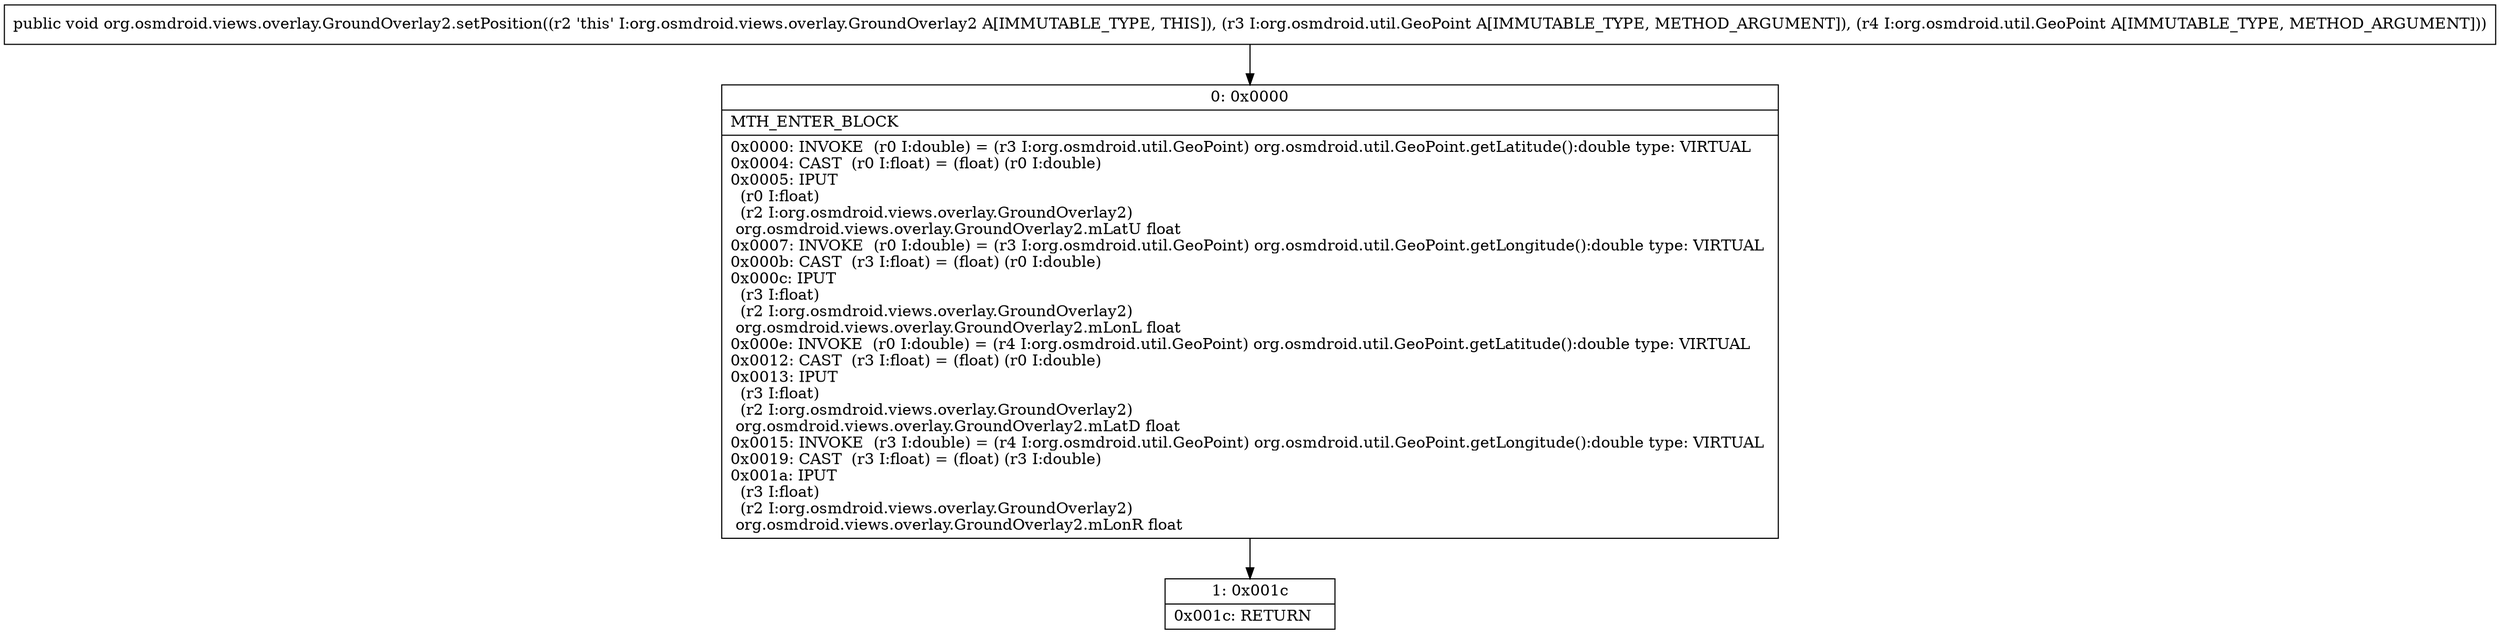 digraph "CFG fororg.osmdroid.views.overlay.GroundOverlay2.setPosition(Lorg\/osmdroid\/util\/GeoPoint;Lorg\/osmdroid\/util\/GeoPoint;)V" {
Node_0 [shape=record,label="{0\:\ 0x0000|MTH_ENTER_BLOCK\l|0x0000: INVOKE  (r0 I:double) = (r3 I:org.osmdroid.util.GeoPoint) org.osmdroid.util.GeoPoint.getLatitude():double type: VIRTUAL \l0x0004: CAST  (r0 I:float) = (float) (r0 I:double) \l0x0005: IPUT  \l  (r0 I:float)\l  (r2 I:org.osmdroid.views.overlay.GroundOverlay2)\l org.osmdroid.views.overlay.GroundOverlay2.mLatU float \l0x0007: INVOKE  (r0 I:double) = (r3 I:org.osmdroid.util.GeoPoint) org.osmdroid.util.GeoPoint.getLongitude():double type: VIRTUAL \l0x000b: CAST  (r3 I:float) = (float) (r0 I:double) \l0x000c: IPUT  \l  (r3 I:float)\l  (r2 I:org.osmdroid.views.overlay.GroundOverlay2)\l org.osmdroid.views.overlay.GroundOverlay2.mLonL float \l0x000e: INVOKE  (r0 I:double) = (r4 I:org.osmdroid.util.GeoPoint) org.osmdroid.util.GeoPoint.getLatitude():double type: VIRTUAL \l0x0012: CAST  (r3 I:float) = (float) (r0 I:double) \l0x0013: IPUT  \l  (r3 I:float)\l  (r2 I:org.osmdroid.views.overlay.GroundOverlay2)\l org.osmdroid.views.overlay.GroundOverlay2.mLatD float \l0x0015: INVOKE  (r3 I:double) = (r4 I:org.osmdroid.util.GeoPoint) org.osmdroid.util.GeoPoint.getLongitude():double type: VIRTUAL \l0x0019: CAST  (r3 I:float) = (float) (r3 I:double) \l0x001a: IPUT  \l  (r3 I:float)\l  (r2 I:org.osmdroid.views.overlay.GroundOverlay2)\l org.osmdroid.views.overlay.GroundOverlay2.mLonR float \l}"];
Node_1 [shape=record,label="{1\:\ 0x001c|0x001c: RETURN   \l}"];
MethodNode[shape=record,label="{public void org.osmdroid.views.overlay.GroundOverlay2.setPosition((r2 'this' I:org.osmdroid.views.overlay.GroundOverlay2 A[IMMUTABLE_TYPE, THIS]), (r3 I:org.osmdroid.util.GeoPoint A[IMMUTABLE_TYPE, METHOD_ARGUMENT]), (r4 I:org.osmdroid.util.GeoPoint A[IMMUTABLE_TYPE, METHOD_ARGUMENT])) }"];
MethodNode -> Node_0;
Node_0 -> Node_1;
}

